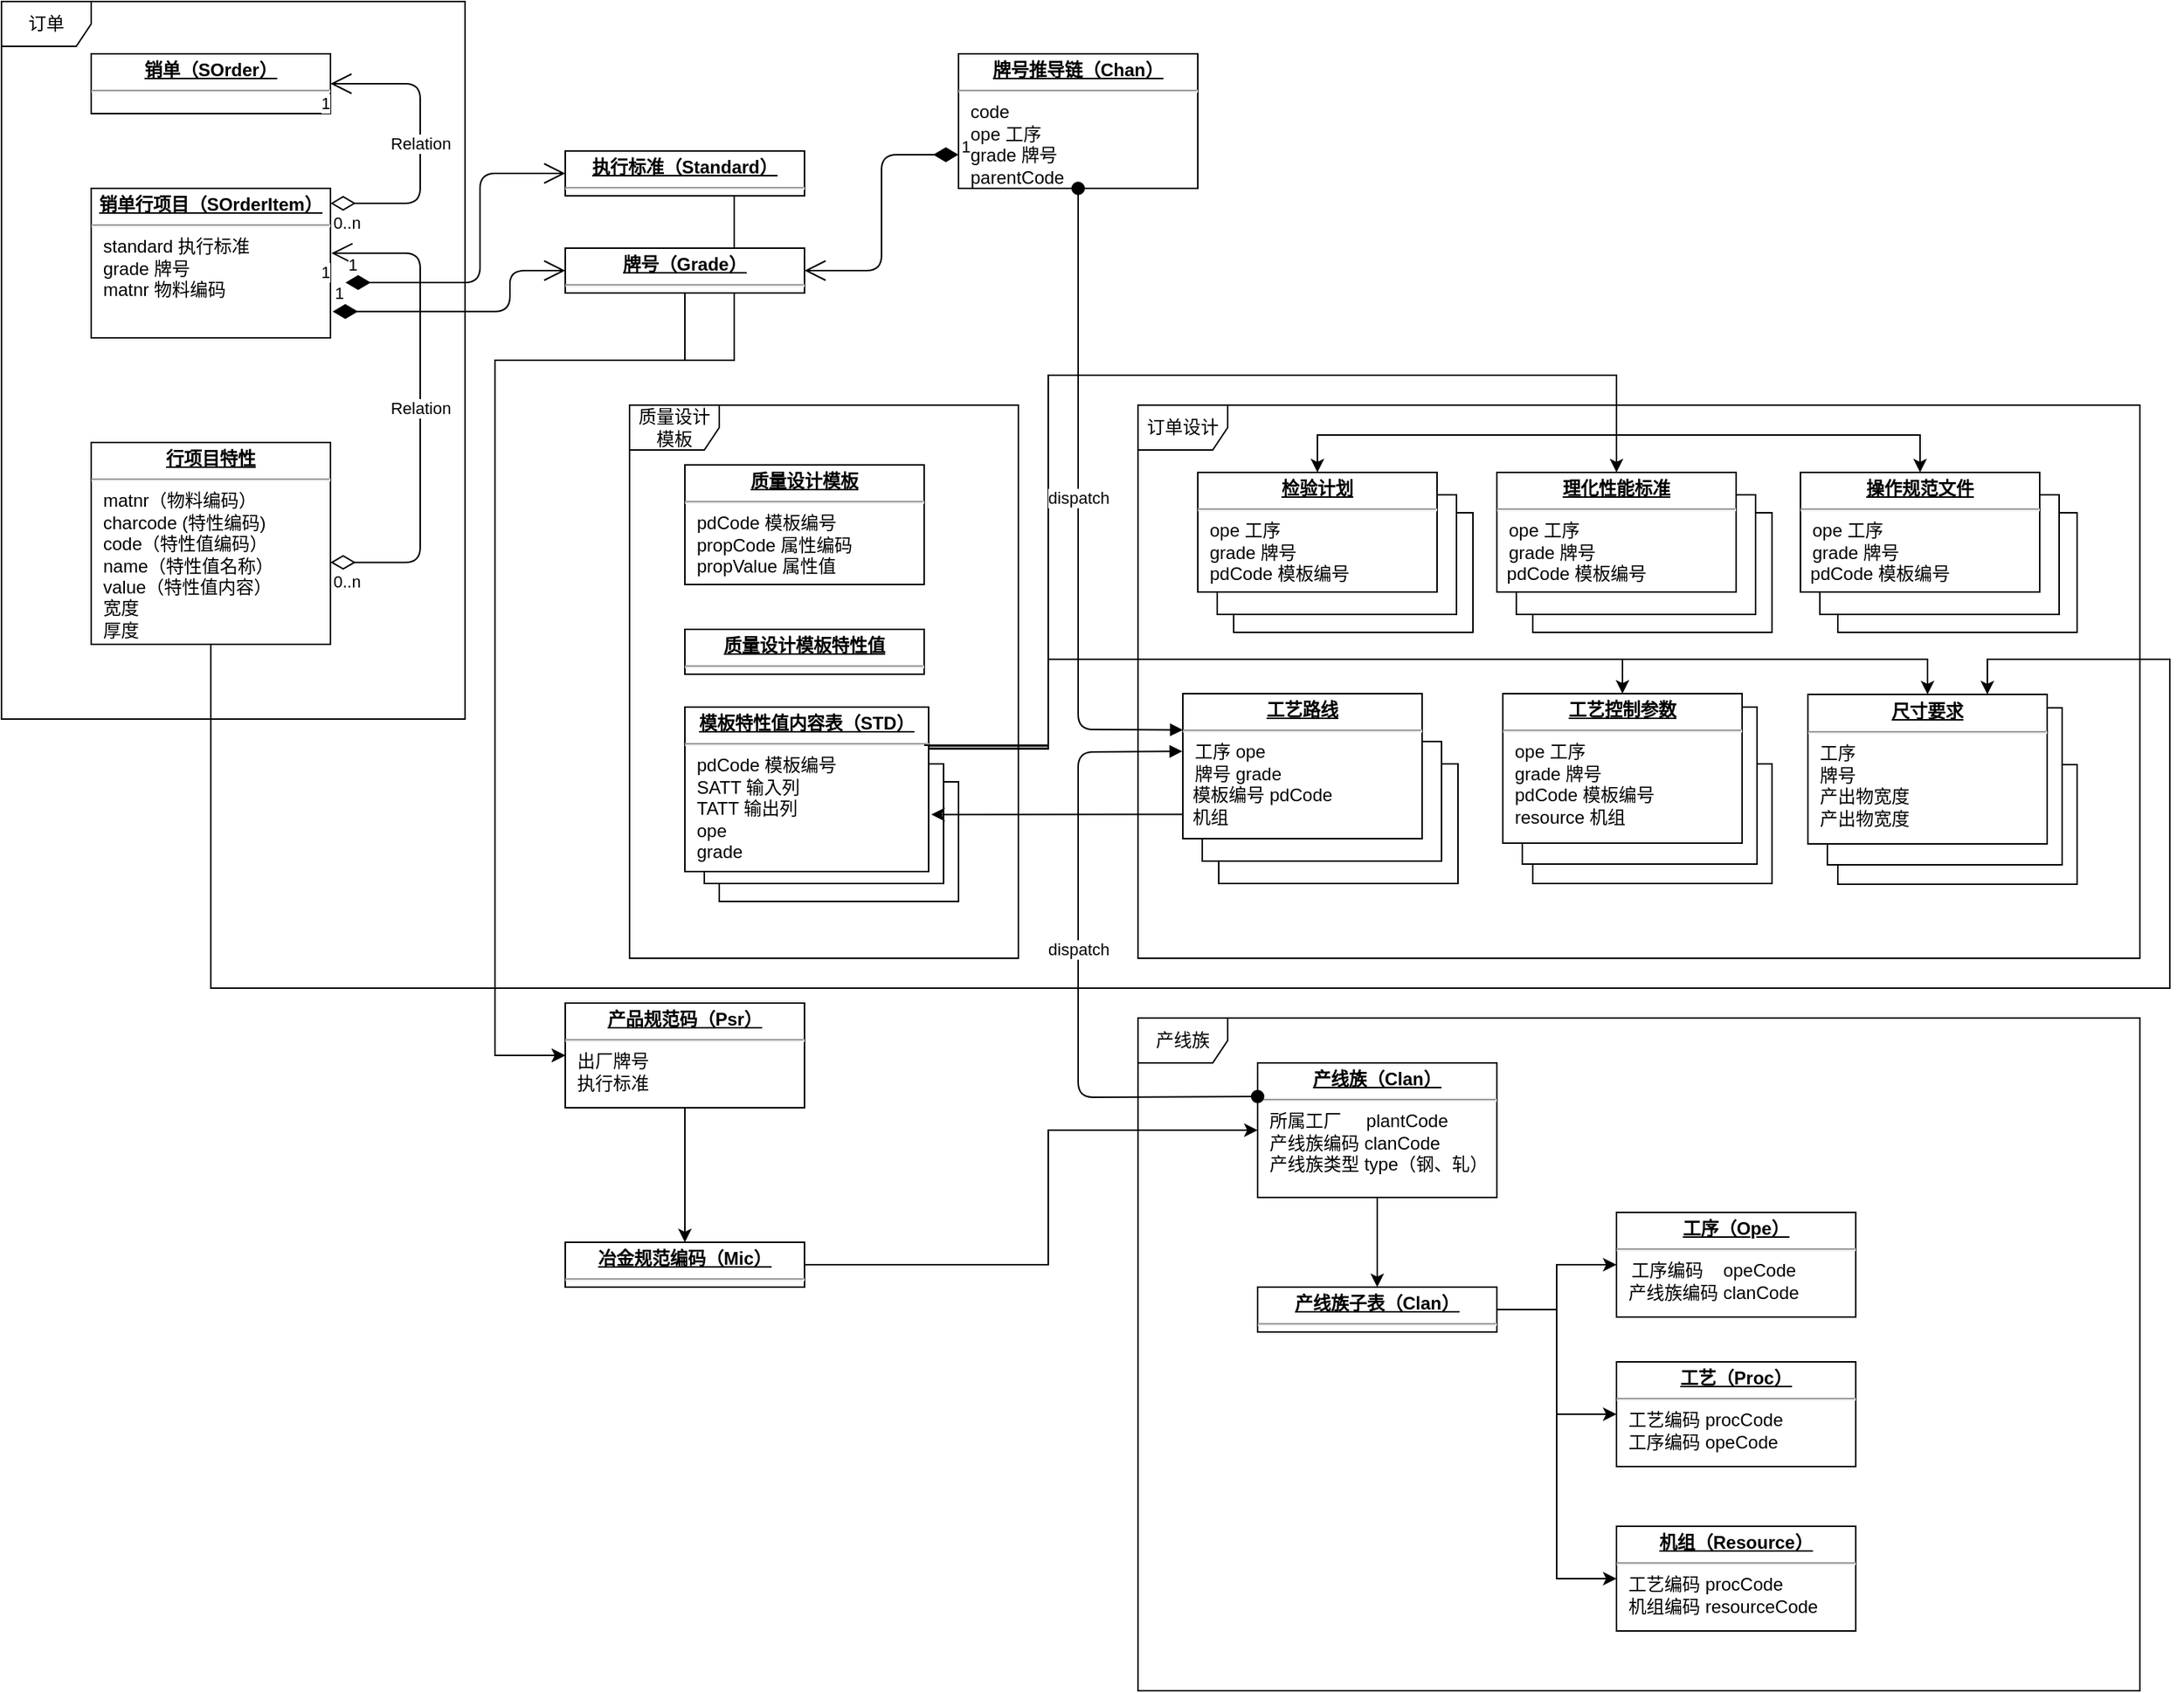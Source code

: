 <mxfile version="14.7.0" type="github">
  <diagram id="wDkvw0Li7lhQuUnuCopA" name="Page-1">
    <mxGraphModel dx="2956" dy="831" grid="1" gridSize="10" guides="1" tooltips="1" connect="1" arrows="1" fold="1" page="1" pageScale="1" pageWidth="827" pageHeight="1169" math="0" shadow="0">
      <root>
        <mxCell id="0" />
        <mxCell id="1" parent="0" />
        <mxCell id="6O5M4Bmvst82YMktr0bX-34" value="产线族" style="shape=umlFrame;whiteSpace=wrap;html=1;" vertex="1" parent="1">
          <mxGeometry x="-30" y="770" width="670" height="450" as="geometry" />
        </mxCell>
        <mxCell id="6O5M4Bmvst82YMktr0bX-16" value="订单设计" style="shape=umlFrame;whiteSpace=wrap;html=1;" vertex="1" parent="1">
          <mxGeometry x="-30" y="360" width="670" height="370" as="geometry" />
        </mxCell>
        <mxCell id="6O5M4Bmvst82YMktr0bX-15" value="质量设计模板" style="shape=umlFrame;whiteSpace=wrap;html=1;" vertex="1" parent="1">
          <mxGeometry x="-370" y="360" width="260" height="370" as="geometry" />
        </mxCell>
        <mxCell id="6O5M4Bmvst82YMktr0bX-14" value="Object" style="html=1;" vertex="1" parent="1">
          <mxGeometry x="-310" y="612" width="160" height="80" as="geometry" />
        </mxCell>
        <mxCell id="6O5M4Bmvst82YMktr0bX-13" value="Object" style="html=1;" vertex="1" parent="1">
          <mxGeometry x="-320" y="600" width="160" height="80" as="geometry" />
        </mxCell>
        <mxCell id="6O5M4Bmvst82YMktr0bX-7" value="Object" style="html=1;" vertex="1" parent="1">
          <mxGeometry x="234" y="432" width="160" height="80" as="geometry" />
        </mxCell>
        <mxCell id="6O5M4Bmvst82YMktr0bX-8" value="Object" style="html=1;" vertex="1" parent="1">
          <mxGeometry x="223" y="420" width="160" height="80" as="geometry" />
        </mxCell>
        <mxCell id="6O5M4Bmvst82YMktr0bX-9" value="Object" style="html=1;" vertex="1" parent="1">
          <mxGeometry x="438" y="432" width="160" height="80" as="geometry" />
        </mxCell>
        <mxCell id="6O5M4Bmvst82YMktr0bX-10" value="Object" style="html=1;" vertex="1" parent="1">
          <mxGeometry x="426" y="420" width="160" height="80" as="geometry" />
        </mxCell>
        <mxCell id="6O5M4Bmvst82YMktr0bX-6" value="Object" style="html=1;" vertex="1" parent="1">
          <mxGeometry x="34" y="432" width="160" height="80" as="geometry" />
        </mxCell>
        <mxCell id="6O5M4Bmvst82YMktr0bX-3" value="Object" style="html=1;" vertex="1" parent="1">
          <mxGeometry x="23" y="420" width="160" height="80" as="geometry" />
        </mxCell>
        <mxCell id="6O5M4Bmvst82YMktr0bX-1" value="订单" style="shape=umlFrame;whiteSpace=wrap;html=1;" vertex="1" parent="1">
          <mxGeometry x="-790" y="90" width="310" height="480" as="geometry" />
        </mxCell>
        <mxCell id="4ImDhPs0vx_Z9GY7AcT3-14" value="&lt;p style=&quot;margin: 0px ; margin-top: 4px ; text-align: center ; text-decoration: underline&quot;&gt;&lt;b&gt;牌号推导链（Chan）&lt;/b&gt;&lt;/p&gt;&lt;hr&gt;&lt;p style=&quot;margin: 0px ; margin-left: 8px&quot;&gt;code&lt;/p&gt;&lt;p style=&quot;margin: 0px ; margin-left: 8px&quot;&gt;ope 工序&lt;br&gt;grade 牌号&lt;/p&gt;&lt;p style=&quot;margin: 0px ; margin-left: 8px&quot;&gt;parentCode&lt;/p&gt;" style="verticalAlign=top;align=left;overflow=fill;fontSize=12;fontFamily=Helvetica;html=1;" parent="1" vertex="1">
          <mxGeometry x="-150" y="125" width="160" height="90" as="geometry" />
        </mxCell>
        <mxCell id="6O5M4Bmvst82YMktr0bX-22" style="edgeStyle=orthogonalEdgeStyle;rounded=0;orthogonalLoop=1;jettySize=auto;html=1;exitX=0.25;exitY=1;exitDx=0;exitDy=0;entryX=0;entryY=0.5;entryDx=0;entryDy=0;" edge="1" parent="1" source="4ImDhPs0vx_Z9GY7AcT3-31" target="6O5M4Bmvst82YMktr0bX-21">
          <mxGeometry relative="1" as="geometry">
            <Array as="points">
              <mxPoint x="-300" y="220" />
              <mxPoint x="-300" y="330" />
              <mxPoint x="-460" y="330" />
              <mxPoint x="-460" y="795" />
            </Array>
          </mxGeometry>
        </mxCell>
        <mxCell id="4ImDhPs0vx_Z9GY7AcT3-31" value="&lt;p style=&quot;margin: 0px ; margin-top: 4px ; text-align: center ; text-decoration: underline&quot;&gt;&lt;b&gt;执行标准（Standard）&lt;/b&gt;&lt;/p&gt;&lt;hr&gt;&lt;p style=&quot;margin: 0px ; margin-left: 8px&quot;&gt;&lt;br&gt;&lt;/p&gt;" style="verticalAlign=top;align=left;overflow=fill;fontSize=12;fontFamily=Helvetica;html=1;" parent="1" vertex="1">
          <mxGeometry x="-413" y="190" width="160" height="30" as="geometry" />
        </mxCell>
        <mxCell id="4ImDhPs0vx_Z9GY7AcT3-32" value="&lt;p style=&quot;margin: 0px ; margin-top: 4px ; text-align: center ; text-decoration: underline&quot;&gt;&lt;b&gt;销单（SOrder）&lt;/b&gt;&lt;/p&gt;&lt;hr&gt;&lt;p style=&quot;margin: 0px ; margin-left: 8px&quot;&gt;&lt;br&gt;&lt;/p&gt;" style="verticalAlign=top;align=left;overflow=fill;fontSize=12;fontFamily=Helvetica;html=1;" parent="1" vertex="1">
          <mxGeometry x="-730" y="125" width="160" height="40" as="geometry" />
        </mxCell>
        <mxCell id="4ImDhPs0vx_Z9GY7AcT3-33" value="&lt;p style=&quot;margin: 0px ; margin-top: 4px ; text-align: center ; text-decoration: underline&quot;&gt;&lt;b&gt;销单行项目（SOrderItem）&lt;/b&gt;&lt;/p&gt;&lt;hr&gt;&lt;p style=&quot;margin: 0px ; margin-left: 8px&quot;&gt;standard 执行标准&lt;br&gt;grade 牌号&lt;br&gt;&lt;/p&gt;&lt;p style=&quot;margin: 0px ; margin-left: 8px&quot;&gt;matnr 物料编码&lt;/p&gt;" style="verticalAlign=top;align=left;overflow=fill;fontSize=12;fontFamily=Helvetica;html=1;" parent="1" vertex="1">
          <mxGeometry x="-730" y="215" width="160" height="100" as="geometry" />
        </mxCell>
        <mxCell id="4ImDhPs0vx_Z9GY7AcT3-34" value="Relation" style="endArrow=open;html=1;endSize=12;startArrow=diamondThin;startSize=14;startFill=0;edgeStyle=orthogonalEdgeStyle;entryX=1;entryY=0.5;entryDx=0;entryDy=0;exitX=1;exitY=0.1;exitDx=0;exitDy=0;exitPerimeter=0;" parent="1" source="4ImDhPs0vx_Z9GY7AcT3-33" target="4ImDhPs0vx_Z9GY7AcT3-32" edge="1">
          <mxGeometry relative="1" as="geometry">
            <mxPoint x="-340" y="510" as="sourcePoint" />
            <mxPoint x="-180" y="510" as="targetPoint" />
            <Array as="points">
              <mxPoint x="-510" y="225" />
              <mxPoint x="-510" y="145" />
            </Array>
          </mxGeometry>
        </mxCell>
        <mxCell id="4ImDhPs0vx_Z9GY7AcT3-35" value="0..n" style="edgeLabel;resizable=0;html=1;align=left;verticalAlign=top;" parent="4ImDhPs0vx_Z9GY7AcT3-34" connectable="0" vertex="1">
          <mxGeometry x="-1" relative="1" as="geometry" />
        </mxCell>
        <mxCell id="4ImDhPs0vx_Z9GY7AcT3-36" value="1" style="edgeLabel;resizable=0;html=1;align=right;verticalAlign=top;" parent="4ImDhPs0vx_Z9GY7AcT3-34" connectable="0" vertex="1">
          <mxGeometry x="1" relative="1" as="geometry" />
        </mxCell>
        <mxCell id="6O5M4Bmvst82YMktr0bX-65" style="edgeStyle=orthogonalEdgeStyle;rounded=0;orthogonalLoop=1;jettySize=auto;html=1;entryX=0.75;entryY=0;entryDx=0;entryDy=0;" edge="1" parent="1" source="4ImDhPs0vx_Z9GY7AcT3-37" target="6O5M4Bmvst82YMktr0bX-62">
          <mxGeometry relative="1" as="geometry">
            <Array as="points">
              <mxPoint x="-650" y="750" />
              <mxPoint x="660" y="750" />
              <mxPoint x="660" y="530" />
              <mxPoint x="538" y="530" />
            </Array>
          </mxGeometry>
        </mxCell>
        <mxCell id="4ImDhPs0vx_Z9GY7AcT3-37" value="&lt;p style=&quot;margin: 0px ; margin-top: 4px ; text-align: center ; text-decoration: underline&quot;&gt;&lt;b&gt;行项目特性&lt;/b&gt;&lt;/p&gt;&lt;hr&gt;&lt;p style=&quot;margin: 0px ; margin-left: 8px&quot;&gt;matnr（物料编码）&lt;/p&gt;&lt;p style=&quot;margin: 0px ; margin-left: 8px&quot;&gt;charcode (特性编码)&lt;/p&gt;&lt;p style=&quot;margin: 0px ; margin-left: 8px&quot;&gt;code（特性值编码）&lt;br&gt;name（特性值名称）&lt;br&gt;value（特性值内容）&lt;/p&gt;&lt;p style=&quot;margin: 0px ; margin-left: 8px&quot;&gt;宽度&lt;/p&gt;&lt;p style=&quot;margin: 0px ; margin-left: 8px&quot;&gt;厚度&lt;/p&gt;" style="verticalAlign=top;align=left;overflow=fill;fontSize=12;fontFamily=Helvetica;html=1;" parent="1" vertex="1">
          <mxGeometry x="-730" y="385" width="160" height="135" as="geometry" />
        </mxCell>
        <mxCell id="4ImDhPs0vx_Z9GY7AcT3-38" value="Relation" style="endArrow=open;html=1;endSize=12;startArrow=diamondThin;startSize=14;startFill=0;edgeStyle=orthogonalEdgeStyle;exitX=1;exitY=0.594;exitDx=0;exitDy=0;exitPerimeter=0;entryX=1.004;entryY=0.434;entryDx=0;entryDy=0;entryPerimeter=0;" parent="1" source="4ImDhPs0vx_Z9GY7AcT3-37" target="4ImDhPs0vx_Z9GY7AcT3-33" edge="1">
          <mxGeometry relative="1" as="geometry">
            <mxPoint x="-410" y="417.5" as="sourcePoint" />
            <mxPoint x="-630" y="260" as="targetPoint" />
            <Array as="points">
              <mxPoint x="-510" y="465" />
              <mxPoint x="-510" y="258" />
            </Array>
          </mxGeometry>
        </mxCell>
        <mxCell id="4ImDhPs0vx_Z9GY7AcT3-39" value="0..n" style="edgeLabel;resizable=0;html=1;align=left;verticalAlign=top;" parent="4ImDhPs0vx_Z9GY7AcT3-38" connectable="0" vertex="1">
          <mxGeometry x="-1" relative="1" as="geometry" />
        </mxCell>
        <mxCell id="4ImDhPs0vx_Z9GY7AcT3-40" value="1" style="edgeLabel;resizable=0;html=1;align=right;verticalAlign=top;" parent="4ImDhPs0vx_Z9GY7AcT3-38" connectable="0" vertex="1">
          <mxGeometry x="1" relative="1" as="geometry" />
        </mxCell>
        <mxCell id="6O5M4Bmvst82YMktr0bX-23" style="edgeStyle=orthogonalEdgeStyle;rounded=0;orthogonalLoop=1;jettySize=auto;html=1;entryX=0;entryY=0.5;entryDx=0;entryDy=0;" edge="1" parent="1" source="1j3gliMTqgzObGHV8MeY-1" target="6O5M4Bmvst82YMktr0bX-21">
          <mxGeometry relative="1" as="geometry">
            <mxPoint x="-420.0" y="830" as="targetPoint" />
            <Array as="points">
              <mxPoint x="-333" y="330" />
              <mxPoint x="-460" y="330" />
              <mxPoint x="-460" y="795" />
            </Array>
          </mxGeometry>
        </mxCell>
        <mxCell id="1j3gliMTqgzObGHV8MeY-1" value="&lt;p style=&quot;margin: 0px ; margin-top: 4px ; text-align: center ; text-decoration: underline&quot;&gt;&lt;b&gt;牌号（Grade）&lt;/b&gt;&lt;/p&gt;&lt;hr&gt;&lt;p style=&quot;margin: 0px ; margin-left: 8px&quot;&gt;&lt;br&gt;&lt;/p&gt;" style="verticalAlign=top;align=left;overflow=fill;fontSize=12;fontFamily=Helvetica;html=1;" parent="1" vertex="1">
          <mxGeometry x="-413" y="255" width="160" height="30" as="geometry" />
        </mxCell>
        <mxCell id="1j3gliMTqgzObGHV8MeY-4" value="1" style="endArrow=open;html=1;endSize=12;startArrow=diamondThin;startSize=14;startFill=1;edgeStyle=orthogonalEdgeStyle;align=left;verticalAlign=bottom;entryX=0;entryY=0.5;entryDx=0;entryDy=0;" parent="1" target="4ImDhPs0vx_Z9GY7AcT3-31" edge="1">
          <mxGeometry x="-1" y="3" relative="1" as="geometry">
            <mxPoint x="-560" y="278" as="sourcePoint" />
            <mxPoint x="-260" y="70" as="targetPoint" />
            <Array as="points">
              <mxPoint x="-470" y="278" />
              <mxPoint x="-470" y="205" />
            </Array>
          </mxGeometry>
        </mxCell>
        <mxCell id="1j3gliMTqgzObGHV8MeY-8" value="1" style="endArrow=open;html=1;endSize=12;startArrow=diamondThin;startSize=14;startFill=1;edgeStyle=orthogonalEdgeStyle;align=left;verticalAlign=bottom;exitX=0;exitY=0.75;exitDx=0;exitDy=0;entryX=1;entryY=0.5;entryDx=0;entryDy=0;" parent="1" source="4ImDhPs0vx_Z9GY7AcT3-14" target="1j3gliMTqgzObGHV8MeY-1" edge="1">
          <mxGeometry x="-1" y="3" relative="1" as="geometry">
            <mxPoint x="-90" y="400.03" as="sourcePoint" />
            <mxPoint x="90" y="422.53" as="targetPoint" />
          </mxGeometry>
        </mxCell>
        <mxCell id="1j3gliMTqgzObGHV8MeY-9" value="&lt;p style=&quot;margin: 0px ; margin-top: 4px ; text-align: center ; text-decoration: underline&quot;&gt;&lt;b&gt;检验计划&lt;/b&gt;&lt;/p&gt;&lt;hr&gt;&lt;p style=&quot;margin: 0px ; margin-left: 8px&quot;&gt;ope 工序&lt;br&gt;grade 牌号&lt;br&gt;&lt;/p&gt;&lt;p style=&quot;margin: 0px ; margin-left: 8px&quot;&gt;pdCode 模板编号&lt;/p&gt;" style="verticalAlign=top;align=left;overflow=fill;fontSize=12;fontFamily=Helvetica;html=1;" parent="1" vertex="1">
          <mxGeometry x="10" y="405" width="160" height="80" as="geometry" />
        </mxCell>
        <mxCell id="1j3gliMTqgzObGHV8MeY-10" value="&lt;p style=&quot;margin: 0px ; margin-top: 4px ; text-align: center ; text-decoration: underline&quot;&gt;&lt;b&gt;理化性能标准&lt;/b&gt;&lt;/p&gt;&lt;hr&gt;&lt;p style=&quot;margin: 0px ; margin-left: 8px&quot;&gt;ope 工序&lt;br&gt;grade 牌号&lt;br&gt;&lt;/p&gt;&lt;p style=&quot;margin: 0px ; margin-left: 8px&quot;&gt;&lt;/p&gt;&amp;nbsp; pdCode 模板编号" style="verticalAlign=top;align=left;overflow=fill;fontSize=12;fontFamily=Helvetica;html=1;" parent="1" vertex="1">
          <mxGeometry x="210" y="405" width="160" height="80" as="geometry" />
        </mxCell>
        <mxCell id="1j3gliMTqgzObGHV8MeY-12" value="&lt;p style=&quot;margin: 0px ; margin-top: 4px ; text-align: center ; text-decoration: underline&quot;&gt;&lt;b&gt;操作规范文件&lt;/b&gt;&lt;/p&gt;&lt;hr&gt;&lt;p style=&quot;margin: 0px ; margin-left: 8px&quot;&gt;ope 工序&lt;br&gt;grade 牌号&lt;/p&gt;&amp;nbsp; pdCode 模板编号" style="verticalAlign=top;align=left;overflow=fill;fontSize=12;fontFamily=Helvetica;html=1;" parent="1" vertex="1">
          <mxGeometry x="413" y="405" width="160" height="80" as="geometry" />
        </mxCell>
        <mxCell id="1j3gliMTqgzObGHV8MeY-21" value="&lt;p style=&quot;margin: 0px ; margin-top: 4px ; text-align: center ; text-decoration: underline&quot;&gt;&lt;b&gt;质量设计模板&lt;/b&gt;&lt;/p&gt;&lt;hr&gt;&lt;p style=&quot;margin: 0px ; margin-left: 8px&quot;&gt;pdCode 模板编号&lt;/p&gt;&lt;p style=&quot;margin: 0px ; margin-left: 8px&quot;&gt;propCode 属性编码&lt;br&gt;&lt;/p&gt;&lt;p style=&quot;margin: 0px ; margin-left: 8px&quot;&gt;propValue 属性值&lt;br&gt;&lt;/p&gt;" style="verticalAlign=top;align=left;overflow=fill;fontSize=12;fontFamily=Helvetica;html=1;" parent="1" vertex="1">
          <mxGeometry x="-333" y="400" width="160" height="80" as="geometry" />
        </mxCell>
        <mxCell id="1j3gliMTqgzObGHV8MeY-22" value="&lt;p style=&quot;margin: 0px ; margin-top: 4px ; text-align: center ; text-decoration: underline&quot;&gt;&lt;b&gt;质量设计模板特性值&lt;/b&gt;&lt;/p&gt;&lt;hr&gt;&lt;p style=&quot;margin: 0px ; margin-left: 8px&quot;&gt;&lt;br&gt;&lt;/p&gt;" style="verticalAlign=top;align=left;overflow=fill;fontSize=12;fontFamily=Helvetica;html=1;" parent="1" vertex="1">
          <mxGeometry x="-333" y="510" width="160" height="30" as="geometry" />
        </mxCell>
        <mxCell id="6O5M4Bmvst82YMktr0bX-2" value="1" style="endArrow=open;html=1;endSize=12;startArrow=diamondThin;startSize=14;startFill=1;edgeStyle=orthogonalEdgeStyle;align=left;verticalAlign=bottom;entryX=0;entryY=0.5;entryDx=0;entryDy=0;exitX=1.009;exitY=0.824;exitDx=0;exitDy=0;exitPerimeter=0;" edge="1" parent="1" source="4ImDhPs0vx_Z9GY7AcT3-33" target="1j3gliMTqgzObGHV8MeY-1">
          <mxGeometry x="-1" y="3" relative="1" as="geometry">
            <mxPoint x="-550" y="288" as="sourcePoint" />
            <mxPoint x="-360" y="210" as="targetPoint" />
            <Array as="points">
              <mxPoint x="-450" y="297" />
              <mxPoint x="-450" y="270" />
            </Array>
          </mxGeometry>
        </mxCell>
        <mxCell id="6O5M4Bmvst82YMktr0bX-18" style="edgeStyle=orthogonalEdgeStyle;rounded=0;orthogonalLoop=1;jettySize=auto;html=1;entryX=0.5;entryY=0;entryDx=0;entryDy=0;exitX=1;exitY=0.25;exitDx=0;exitDy=0;" edge="1" parent="1" source="6O5M4Bmvst82YMktr0bX-12" target="1j3gliMTqgzObGHV8MeY-9">
          <mxGeometry relative="1" as="geometry">
            <mxPoint x="110" y="670" as="targetPoint" />
            <Array as="points">
              <mxPoint x="-90" y="588" />
              <mxPoint x="-90" y="340" />
              <mxPoint x="290" y="340" />
              <mxPoint x="290" y="380" />
              <mxPoint x="90" y="380" />
            </Array>
          </mxGeometry>
        </mxCell>
        <mxCell id="6O5M4Bmvst82YMktr0bX-58" style="edgeStyle=orthogonalEdgeStyle;rounded=0;orthogonalLoop=1;jettySize=auto;html=1;entryX=0.5;entryY=0;entryDx=0;entryDy=0;" edge="1" parent="1" target="6O5M4Bmvst82YMktr0bX-28">
          <mxGeometry relative="1" as="geometry">
            <mxPoint x="-170" y="590.0" as="sourcePoint" />
            <mxPoint x="334" y="553" as="targetPoint" />
            <Array as="points">
              <mxPoint x="-90" y="590" />
              <mxPoint x="-90" y="530" />
              <mxPoint x="294" y="530" />
            </Array>
          </mxGeometry>
        </mxCell>
        <mxCell id="6O5M4Bmvst82YMktr0bX-64" style="edgeStyle=orthogonalEdgeStyle;rounded=0;orthogonalLoop=1;jettySize=auto;html=1;entryX=0.5;entryY=0;entryDx=0;entryDy=0;" edge="1" parent="1" source="6O5M4Bmvst82YMktr0bX-12" target="6O5M4Bmvst82YMktr0bX-62">
          <mxGeometry relative="1" as="geometry">
            <Array as="points">
              <mxPoint x="-90" y="590" />
              <mxPoint x="-90" y="530" />
              <mxPoint x="498" y="530" />
            </Array>
          </mxGeometry>
        </mxCell>
        <mxCell id="6O5M4Bmvst82YMktr0bX-12" value="&lt;p style=&quot;margin: 0px ; margin-top: 4px ; text-align: center ; text-decoration: underline&quot;&gt;&lt;b&gt;模板特性值内容表（STD）&lt;/b&gt;&lt;/p&gt;&lt;hr&gt;&lt;p style=&quot;margin: 0px ; margin-left: 8px&quot;&gt;pdCode 模板编号&lt;br&gt;SATT 输入列&lt;br&gt;TATT 输出列&lt;/p&gt;&lt;p style=&quot;margin: 0px ; margin-left: 8px&quot;&gt;ope&lt;/p&gt;&lt;p style=&quot;margin: 0px ; margin-left: 8px&quot;&gt;grade&lt;/p&gt;" style="verticalAlign=top;align=left;overflow=fill;fontSize=12;fontFamily=Helvetica;html=1;" vertex="1" parent="1">
          <mxGeometry x="-333" y="562" width="163" height="110" as="geometry" />
        </mxCell>
        <mxCell id="6O5M4Bmvst82YMktr0bX-20" style="edgeStyle=orthogonalEdgeStyle;rounded=0;orthogonalLoop=1;jettySize=auto;html=1;entryX=0.5;entryY=0;entryDx=0;entryDy=0;exitX=1;exitY=0.25;exitDx=0;exitDy=0;" edge="1" parent="1">
          <mxGeometry relative="1" as="geometry">
            <mxPoint x="493" y="405" as="targetPoint" />
            <mxPoint x="-173" y="587.5" as="sourcePoint" />
            <Array as="points">
              <mxPoint x="-90" y="588" />
              <mxPoint x="-90" y="340" />
              <mxPoint x="290" y="340" />
              <mxPoint x="290" y="380" />
              <mxPoint x="493" y="380" />
            </Array>
          </mxGeometry>
        </mxCell>
        <mxCell id="6O5M4Bmvst82YMktr0bX-19" style="edgeStyle=orthogonalEdgeStyle;rounded=0;orthogonalLoop=1;jettySize=auto;html=1;exitX=1;exitY=0.25;exitDx=0;exitDy=0;" edge="1" parent="1" source="6O5M4Bmvst82YMktr0bX-12">
          <mxGeometry relative="1" as="geometry">
            <mxPoint x="290" y="405" as="targetPoint" />
            <mxPoint x="-163" y="597.5" as="sourcePoint" />
            <Array as="points">
              <mxPoint x="-90" y="589" />
              <mxPoint x="-90" y="340" />
              <mxPoint x="290" y="340" />
            </Array>
          </mxGeometry>
        </mxCell>
        <mxCell id="6O5M4Bmvst82YMktr0bX-25" style="edgeStyle=orthogonalEdgeStyle;rounded=0;orthogonalLoop=1;jettySize=auto;html=1;entryX=0.5;entryY=0;entryDx=0;entryDy=0;" edge="1" parent="1" source="6O5M4Bmvst82YMktr0bX-21" target="6O5M4Bmvst82YMktr0bX-24">
          <mxGeometry relative="1" as="geometry" />
        </mxCell>
        <mxCell id="6O5M4Bmvst82YMktr0bX-21" value="&lt;p style=&quot;margin: 0px ; margin-top: 4px ; text-align: center ; text-decoration: underline&quot;&gt;&lt;b&gt;产品规范码（Psr）&lt;/b&gt;&lt;/p&gt;&lt;hr&gt;&lt;p style=&quot;margin: 0px ; margin-left: 8px&quot;&gt;出厂牌号&lt;/p&gt;&lt;p style=&quot;margin: 0px ; margin-left: 8px&quot;&gt;执行标准&lt;/p&gt;" style="verticalAlign=top;align=left;overflow=fill;fontSize=12;fontFamily=Helvetica;html=1;" vertex="1" parent="1">
          <mxGeometry x="-413" y="760" width="160" height="70" as="geometry" />
        </mxCell>
        <mxCell id="6O5M4Bmvst82YMktr0bX-32" value="" style="edgeStyle=orthogonalEdgeStyle;rounded=0;orthogonalLoop=1;jettySize=auto;html=1;entryX=0;entryY=0.5;entryDx=0;entryDy=0;" edge="1" parent="1" source="6O5M4Bmvst82YMktr0bX-24" target="6O5M4Bmvst82YMktr0bX-33">
          <mxGeometry relative="1" as="geometry">
            <mxPoint x="-153" y="915" as="targetPoint" />
            <Array as="points">
              <mxPoint x="-90" y="935" />
              <mxPoint x="-90" y="845" />
            </Array>
          </mxGeometry>
        </mxCell>
        <mxCell id="6O5M4Bmvst82YMktr0bX-24" value="&lt;p style=&quot;margin: 0px ; margin-top: 4px ; text-align: center ; text-decoration: underline&quot;&gt;&lt;b&gt;冶金规范编码（Mic）&lt;/b&gt;&lt;/p&gt;&lt;hr&gt;&lt;p style=&quot;margin: 0px ; margin-left: 8px&quot;&gt;&lt;br&gt;&lt;/p&gt;" style="verticalAlign=top;align=left;overflow=fill;fontSize=12;fontFamily=Helvetica;html=1;" vertex="1" parent="1">
          <mxGeometry x="-413" y="920" width="160" height="30" as="geometry" />
        </mxCell>
        <mxCell id="6O5M4Bmvst82YMktr0bX-26" value="Object" style="html=1;" vertex="1" parent="1">
          <mxGeometry x="234" y="600" width="160" height="80" as="geometry" />
        </mxCell>
        <mxCell id="6O5M4Bmvst82YMktr0bX-27" value="Object" style="html=1;" vertex="1" parent="1">
          <mxGeometry x="227" y="562" width="157" height="105" as="geometry" />
        </mxCell>
        <mxCell id="6O5M4Bmvst82YMktr0bX-28" value="&lt;p style=&quot;margin: 0px ; margin-top: 4px ; text-align: center ; text-decoration: underline&quot;&gt;&lt;b&gt;工艺控制参数&lt;/b&gt;&lt;/p&gt;&lt;hr&gt;&lt;p style=&quot;margin: 0px ; margin-left: 8px&quot;&gt;ope 工序&lt;br&gt;grade 牌号&lt;br&gt;&lt;/p&gt;&lt;p style=&quot;margin: 0px ; margin-left: 8px&quot;&gt;pdCode 模板编号&lt;/p&gt;&lt;p style=&quot;margin: 0px ; margin-left: 8px&quot;&gt;resource 机组&lt;/p&gt;" style="verticalAlign=top;align=left;overflow=fill;fontSize=12;fontFamily=Helvetica;html=1;" vertex="1" parent="1">
          <mxGeometry x="214" y="553" width="160" height="100" as="geometry" />
        </mxCell>
        <mxCell id="6O5M4Bmvst82YMktr0bX-39" value="" style="edgeStyle=orthogonalEdgeStyle;rounded=0;orthogonalLoop=1;jettySize=auto;html=1;" edge="1" parent="1" source="6O5M4Bmvst82YMktr0bX-33" target="6O5M4Bmvst82YMktr0bX-38">
          <mxGeometry relative="1" as="geometry" />
        </mxCell>
        <mxCell id="6O5M4Bmvst82YMktr0bX-33" value="&lt;p style=&quot;margin: 0px ; margin-top: 4px ; text-align: center ; text-decoration: underline&quot;&gt;&lt;b&gt;产线族（Clan）&lt;/b&gt;&lt;/p&gt;&lt;hr&gt;&lt;p style=&quot;margin: 0px ; margin-left: 8px&quot;&gt;所属工厂&amp;nbsp; &amp;nbsp; &amp;nbsp;plantCode&lt;/p&gt;&lt;p style=&quot;margin: 0px ; margin-left: 8px&quot;&gt;产线族编码 clanCode&lt;/p&gt;&lt;p style=&quot;margin: 0px ; margin-left: 8px&quot;&gt;产线族类型 type（钢、轧）&lt;/p&gt;" style="verticalAlign=top;align=left;overflow=fill;fontSize=12;fontFamily=Helvetica;html=1;" vertex="1" parent="1">
          <mxGeometry x="50" y="800" width="160" height="90" as="geometry" />
        </mxCell>
        <mxCell id="6O5M4Bmvst82YMktr0bX-35" value="&lt;p style=&quot;margin: 0px ; margin-top: 4px ; text-align: center ; text-decoration: underline&quot;&gt;&lt;b&gt;工序（Ope）&lt;/b&gt;&lt;/p&gt;&lt;hr&gt;&amp;nbsp; &amp;nbsp;工序编码&amp;nbsp; &amp;nbsp; opeCode&lt;br&gt;&lt;p style=&quot;margin: 0px ; margin-left: 8px&quot;&gt;产线族编码 clanCode&amp;nbsp;&lt;/p&gt;" style="verticalAlign=top;align=left;overflow=fill;fontSize=12;fontFamily=Helvetica;html=1;" vertex="1" parent="1">
          <mxGeometry x="290" y="900" width="160" height="70" as="geometry" />
        </mxCell>
        <mxCell id="6O5M4Bmvst82YMktr0bX-36" value="&lt;p style=&quot;margin: 0px ; margin-top: 4px ; text-align: center ; text-decoration: underline&quot;&gt;&lt;b&gt;工艺（Proc）&lt;/b&gt;&lt;/p&gt;&lt;hr&gt;&lt;p style=&quot;margin: 0px ; margin-left: 8px&quot;&gt;工艺编码 procCode&lt;/p&gt;&lt;p style=&quot;margin: 0px ; margin-left: 8px&quot;&gt;工序编码 opeCode&lt;/p&gt;" style="verticalAlign=top;align=left;overflow=fill;fontSize=12;fontFamily=Helvetica;html=1;" vertex="1" parent="1">
          <mxGeometry x="290" y="1000" width="160" height="70" as="geometry" />
        </mxCell>
        <mxCell id="6O5M4Bmvst82YMktr0bX-37" value="&lt;p style=&quot;margin: 0px ; margin-top: 4px ; text-align: center ; text-decoration: underline&quot;&gt;&lt;b&gt;机组（Resource）&lt;/b&gt;&lt;/p&gt;&lt;hr&gt;&lt;p style=&quot;margin: 0px ; margin-left: 8px&quot;&gt;工艺编码 procCode&lt;/p&gt;&lt;p style=&quot;margin: 0px ; margin-left: 8px&quot;&gt;机组编码 resourceCode&lt;/p&gt;" style="verticalAlign=top;align=left;overflow=fill;fontSize=12;fontFamily=Helvetica;html=1;" vertex="1" parent="1">
          <mxGeometry x="290" y="1110" width="160" height="70" as="geometry" />
        </mxCell>
        <mxCell id="6O5M4Bmvst82YMktr0bX-40" style="edgeStyle=orthogonalEdgeStyle;rounded=0;orthogonalLoop=1;jettySize=auto;html=1;entryX=0;entryY=0.5;entryDx=0;entryDy=0;" edge="1" parent="1" source="6O5M4Bmvst82YMktr0bX-38" target="6O5M4Bmvst82YMktr0bX-35">
          <mxGeometry relative="1" as="geometry" />
        </mxCell>
        <mxCell id="6O5M4Bmvst82YMktr0bX-41" style="edgeStyle=orthogonalEdgeStyle;rounded=0;orthogonalLoop=1;jettySize=auto;html=1;entryX=0;entryY=0.5;entryDx=0;entryDy=0;" edge="1" parent="1" source="6O5M4Bmvst82YMktr0bX-38" target="6O5M4Bmvst82YMktr0bX-36">
          <mxGeometry relative="1" as="geometry" />
        </mxCell>
        <mxCell id="6O5M4Bmvst82YMktr0bX-42" style="edgeStyle=orthogonalEdgeStyle;rounded=0;orthogonalLoop=1;jettySize=auto;html=1;entryX=0;entryY=0.5;entryDx=0;entryDy=0;" edge="1" parent="1" source="6O5M4Bmvst82YMktr0bX-38" target="6O5M4Bmvst82YMktr0bX-37">
          <mxGeometry relative="1" as="geometry" />
        </mxCell>
        <mxCell id="6O5M4Bmvst82YMktr0bX-38" value="&lt;p style=&quot;margin: 0px ; margin-top: 4px ; text-align: center ; text-decoration: underline&quot;&gt;&lt;b&gt;产线族子表（Clan）&lt;/b&gt;&lt;/p&gt;&lt;hr&gt;&lt;p style=&quot;margin: 0px ; margin-left: 8px&quot;&gt;&lt;br&gt;&lt;/p&gt;" style="verticalAlign=top;align=left;overflow=fill;fontSize=12;fontFamily=Helvetica;html=1;" vertex="1" parent="1">
          <mxGeometry x="50" y="950" width="160" height="30" as="geometry" />
        </mxCell>
        <mxCell id="6O5M4Bmvst82YMktr0bX-48" value="Object" style="html=1;" vertex="1" parent="1">
          <mxGeometry x="24" y="600" width="160" height="80" as="geometry" />
        </mxCell>
        <mxCell id="6O5M4Bmvst82YMktr0bX-49" value="Object" style="html=1;" vertex="1" parent="1">
          <mxGeometry x="13" y="585" width="160" height="80" as="geometry" />
        </mxCell>
        <mxCell id="6O5M4Bmvst82YMktr0bX-57" style="edgeStyle=orthogonalEdgeStyle;rounded=0;orthogonalLoop=1;jettySize=auto;html=1;entryX=1.011;entryY=0.653;entryDx=0;entryDy=0;entryPerimeter=0;exitX=0;exitY=0.75;exitDx=0;exitDy=0;" edge="1" parent="1" source="6O5M4Bmvst82YMktr0bX-50" target="6O5M4Bmvst82YMktr0bX-12">
          <mxGeometry relative="1" as="geometry">
            <Array as="points">
              <mxPoint y="634" />
            </Array>
          </mxGeometry>
        </mxCell>
        <mxCell id="6O5M4Bmvst82YMktr0bX-50" value="&lt;p style=&quot;margin: 0px ; margin-top: 4px ; text-align: center ; text-decoration: underline&quot;&gt;&lt;b&gt;工艺路线&lt;/b&gt;&lt;/p&gt;&lt;hr&gt;&lt;p style=&quot;margin: 0px ; margin-left: 8px&quot;&gt;工序 ope&lt;br&gt;牌号 grade&lt;/p&gt;&amp;nbsp; 模板编号 pdCode&lt;br&gt;&amp;nbsp; 机组&lt;br&gt;" style="verticalAlign=top;align=left;overflow=fill;fontSize=12;fontFamily=Helvetica;html=1;" vertex="1" parent="1">
          <mxGeometry y="553" width="160" height="97" as="geometry" />
        </mxCell>
        <mxCell id="6O5M4Bmvst82YMktr0bX-51" value="dispatch" style="html=1;verticalAlign=bottom;startArrow=oval;startFill=1;endArrow=block;startSize=8;exitX=0.5;exitY=1;exitDx=0;exitDy=0;entryX=0;entryY=0.25;entryDx=0;entryDy=0;" edge="1" parent="1" source="4ImDhPs0vx_Z9GY7AcT3-14" target="6O5M4Bmvst82YMktr0bX-50">
          <mxGeometry width="60" relative="1" as="geometry">
            <mxPoint x="-40" y="270" as="sourcePoint" />
            <mxPoint x="20" y="270" as="targetPoint" />
            <Array as="points">
              <mxPoint x="-70" y="530" />
              <mxPoint x="-70" y="577" />
            </Array>
          </mxGeometry>
        </mxCell>
        <mxCell id="6O5M4Bmvst82YMktr0bX-53" value="dispatch" style="html=1;verticalAlign=bottom;startArrow=oval;startFill=1;endArrow=block;startSize=8;entryX=-0.002;entryY=0.398;entryDx=0;entryDy=0;exitX=0;exitY=0.25;exitDx=0;exitDy=0;entryPerimeter=0;" edge="1" parent="1" source="6O5M4Bmvst82YMktr0bX-33" target="6O5M4Bmvst82YMktr0bX-50">
          <mxGeometry width="60" relative="1" as="geometry">
            <mxPoint x="-70" y="800" as="sourcePoint" />
            <mxPoint x="440" y="845" as="targetPoint" />
            <Array as="points">
              <mxPoint x="-70" y="823" />
              <mxPoint x="-70" y="592" />
            </Array>
          </mxGeometry>
        </mxCell>
        <mxCell id="6O5M4Bmvst82YMktr0bX-60" value="Object" style="html=1;" vertex="1" parent="1">
          <mxGeometry x="438" y="600.5" width="160" height="80" as="geometry" />
        </mxCell>
        <mxCell id="6O5M4Bmvst82YMktr0bX-61" value="Object" style="html=1;" vertex="1" parent="1">
          <mxGeometry x="431" y="562.5" width="157" height="105" as="geometry" />
        </mxCell>
        <mxCell id="6O5M4Bmvst82YMktr0bX-62" value="&lt;p style=&quot;margin: 0px ; margin-top: 4px ; text-align: center ; text-decoration: underline&quot;&gt;&lt;b&gt;尺寸要求&lt;/b&gt;&lt;/p&gt;&lt;hr&gt;&lt;p style=&quot;margin: 0px ; margin-left: 8px&quot;&gt;工序&lt;/p&gt;&lt;p style=&quot;margin: 0px ; margin-left: 8px&quot;&gt;牌号&lt;/p&gt;&lt;p style=&quot;margin: 0px ; margin-left: 8px&quot;&gt;产出物宽度&lt;/p&gt;&lt;p style=&quot;margin: 0px ; margin-left: 8px&quot;&gt;产出物宽度&lt;br&gt;&lt;/p&gt;" style="verticalAlign=top;align=left;overflow=fill;fontSize=12;fontFamily=Helvetica;html=1;" vertex="1" parent="1">
          <mxGeometry x="418" y="553.5" width="160" height="100" as="geometry" />
        </mxCell>
      </root>
    </mxGraphModel>
  </diagram>
</mxfile>

